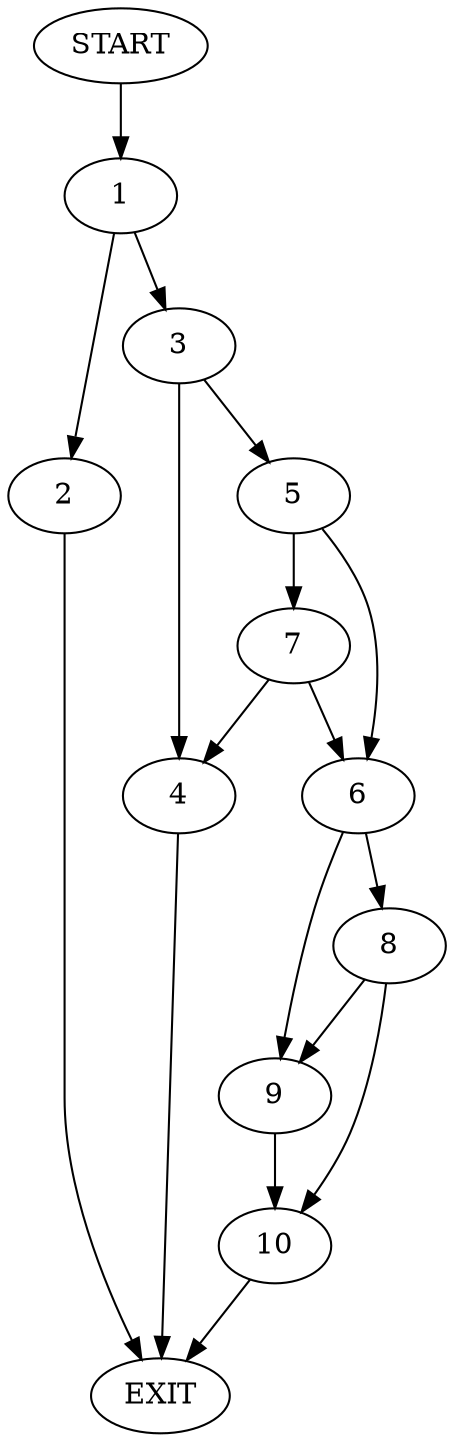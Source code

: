 digraph {
0 [label="START"]
11 [label="EXIT"]
0 -> 1
1 -> 2
1 -> 3
2 -> 11
3 -> 4
3 -> 5
4 -> 11
5 -> 6
5 -> 7
6 -> 8
6 -> 9
7 -> 4
7 -> 6
8 -> 9
8 -> 10
9 -> 10
10 -> 11
}
